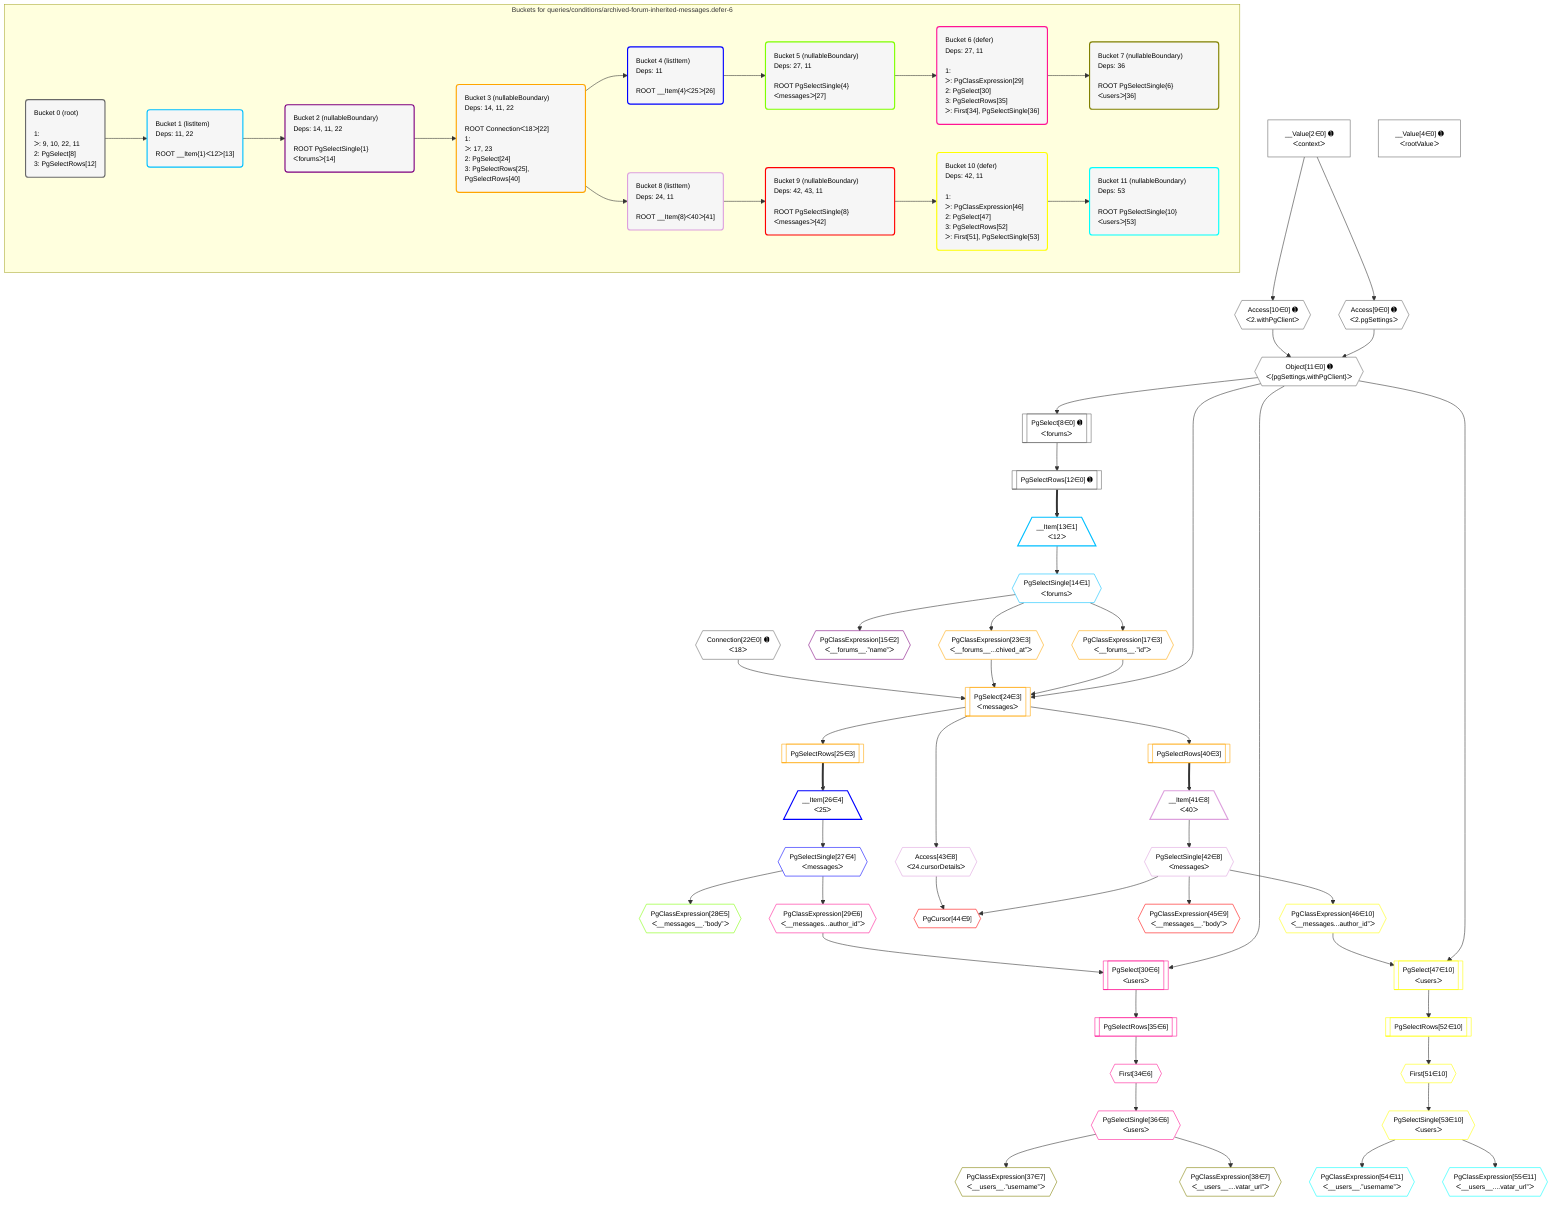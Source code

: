 %%{init: {'themeVariables': { 'fontSize': '12px'}}}%%
graph TD
    classDef path fill:#eee,stroke:#000,color:#000
    classDef plan fill:#fff,stroke-width:1px,color:#000
    classDef itemplan fill:#fff,stroke-width:2px,color:#000
    classDef unbatchedplan fill:#dff,stroke-width:1px,color:#000
    classDef sideeffectplan fill:#fcc,stroke-width:2px,color:#000
    classDef bucket fill:#f6f6f6,color:#000,stroke-width:2px,text-align:left


    %% plan dependencies
    Object11{{"Object[11∈0] ➊<br />ᐸ{pgSettings,withPgClient}ᐳ"}}:::plan
    Access9{{"Access[9∈0] ➊<br />ᐸ2.pgSettingsᐳ"}}:::plan
    Access10{{"Access[10∈0] ➊<br />ᐸ2.withPgClientᐳ"}}:::plan
    Access9 & Access10 --> Object11
    PgSelect8[["PgSelect[8∈0] ➊<br />ᐸforumsᐳ"]]:::plan
    Object11 --> PgSelect8
    __Value2["__Value[2∈0] ➊<br />ᐸcontextᐳ"]:::plan
    __Value2 --> Access9
    __Value2 --> Access10
    PgSelectRows12[["PgSelectRows[12∈0] ➊"]]:::plan
    PgSelect8 --> PgSelectRows12
    __Value4["__Value[4∈0] ➊<br />ᐸrootValueᐳ"]:::plan
    Connection22{{"Connection[22∈0] ➊<br />ᐸ18ᐳ"}}:::plan
    __Item13[/"__Item[13∈1]<br />ᐸ12ᐳ"\]:::itemplan
    PgSelectRows12 ==> __Item13
    PgSelectSingle14{{"PgSelectSingle[14∈1]<br />ᐸforumsᐳ"}}:::plan
    __Item13 --> PgSelectSingle14
    PgClassExpression15{{"PgClassExpression[15∈2]<br />ᐸ__forums__.”name”ᐳ"}}:::plan
    PgSelectSingle14 --> PgClassExpression15
    PgSelect24[["PgSelect[24∈3]<br />ᐸmessagesᐳ"]]:::plan
    PgClassExpression17{{"PgClassExpression[17∈3]<br />ᐸ__forums__.”id”ᐳ"}}:::plan
    PgClassExpression23{{"PgClassExpression[23∈3]<br />ᐸ__forums__...chived_at”ᐳ"}}:::plan
    Object11 & PgClassExpression17 & PgClassExpression23 & Connection22 --> PgSelect24
    PgSelectSingle14 --> PgClassExpression17
    PgSelectSingle14 --> PgClassExpression23
    PgSelectRows25[["PgSelectRows[25∈3]"]]:::plan
    PgSelect24 --> PgSelectRows25
    PgSelectRows40[["PgSelectRows[40∈3]"]]:::plan
    PgSelect24 --> PgSelectRows40
    __Item26[/"__Item[26∈4]<br />ᐸ25ᐳ"\]:::itemplan
    PgSelectRows25 ==> __Item26
    PgSelectSingle27{{"PgSelectSingle[27∈4]<br />ᐸmessagesᐳ"}}:::plan
    __Item26 --> PgSelectSingle27
    PgClassExpression28{{"PgClassExpression[28∈5]<br />ᐸ__messages__.”body”ᐳ"}}:::plan
    PgSelectSingle27 --> PgClassExpression28
    PgSelect30[["PgSelect[30∈6]<br />ᐸusersᐳ"]]:::plan
    PgClassExpression29{{"PgClassExpression[29∈6]<br />ᐸ__messages...author_id”ᐳ"}}:::plan
    Object11 & PgClassExpression29 --> PgSelect30
    PgSelectSingle27 --> PgClassExpression29
    First34{{"First[34∈6]"}}:::plan
    PgSelectRows35[["PgSelectRows[35∈6]"]]:::plan
    PgSelectRows35 --> First34
    PgSelect30 --> PgSelectRows35
    PgSelectSingle36{{"PgSelectSingle[36∈6]<br />ᐸusersᐳ"}}:::plan
    First34 --> PgSelectSingle36
    PgClassExpression37{{"PgClassExpression[37∈7]<br />ᐸ__users__.”username”ᐳ"}}:::plan
    PgSelectSingle36 --> PgClassExpression37
    PgClassExpression38{{"PgClassExpression[38∈7]<br />ᐸ__users__....vatar_url”ᐳ"}}:::plan
    PgSelectSingle36 --> PgClassExpression38
    __Item41[/"__Item[41∈8]<br />ᐸ40ᐳ"\]:::itemplan
    PgSelectRows40 ==> __Item41
    PgSelectSingle42{{"PgSelectSingle[42∈8]<br />ᐸmessagesᐳ"}}:::plan
    __Item41 --> PgSelectSingle42
    Access43{{"Access[43∈8]<br />ᐸ24.cursorDetailsᐳ"}}:::plan
    PgSelect24 --> Access43
    PgCursor44{{"PgCursor[44∈9]"}}:::plan
    PgSelectSingle42 & Access43 --> PgCursor44
    PgClassExpression45{{"PgClassExpression[45∈9]<br />ᐸ__messages__.”body”ᐳ"}}:::plan
    PgSelectSingle42 --> PgClassExpression45
    PgSelect47[["PgSelect[47∈10]<br />ᐸusersᐳ"]]:::plan
    PgClassExpression46{{"PgClassExpression[46∈10]<br />ᐸ__messages...author_id”ᐳ"}}:::plan
    Object11 & PgClassExpression46 --> PgSelect47
    PgSelectSingle42 --> PgClassExpression46
    First51{{"First[51∈10]"}}:::plan
    PgSelectRows52[["PgSelectRows[52∈10]"]]:::plan
    PgSelectRows52 --> First51
    PgSelect47 --> PgSelectRows52
    PgSelectSingle53{{"PgSelectSingle[53∈10]<br />ᐸusersᐳ"}}:::plan
    First51 --> PgSelectSingle53
    PgClassExpression54{{"PgClassExpression[54∈11]<br />ᐸ__users__.”username”ᐳ"}}:::plan
    PgSelectSingle53 --> PgClassExpression54
    PgClassExpression55{{"PgClassExpression[55∈11]<br />ᐸ__users__....vatar_url”ᐳ"}}:::plan
    PgSelectSingle53 --> PgClassExpression55

    %% define steps

    subgraph "Buckets for queries/conditions/archived-forum-inherited-messages.defer-6"
    Bucket0("Bucket 0 (root)<br /><br />1: <br />ᐳ: 9, 10, 22, 11<br />2: PgSelect[8]<br />3: PgSelectRows[12]"):::bucket
    classDef bucket0 stroke:#696969
    class Bucket0,__Value2,__Value4,PgSelect8,Access9,Access10,Object11,PgSelectRows12,Connection22 bucket0
    Bucket1("Bucket 1 (listItem)<br />Deps: 11, 22<br /><br />ROOT __Item{1}ᐸ12ᐳ[13]"):::bucket
    classDef bucket1 stroke:#00bfff
    class Bucket1,__Item13,PgSelectSingle14 bucket1
    Bucket2("Bucket 2 (nullableBoundary)<br />Deps: 14, 11, 22<br /><br />ROOT PgSelectSingle{1}ᐸforumsᐳ[14]"):::bucket
    classDef bucket2 stroke:#7f007f
    class Bucket2,PgClassExpression15 bucket2
    Bucket3("Bucket 3 (nullableBoundary)<br />Deps: 14, 11, 22<br /><br />ROOT Connectionᐸ18ᐳ[22]<br />1: <br />ᐳ: 17, 23<br />2: PgSelect[24]<br />3: PgSelectRows[25], PgSelectRows[40]"):::bucket
    classDef bucket3 stroke:#ffa500
    class Bucket3,PgClassExpression17,PgClassExpression23,PgSelect24,PgSelectRows25,PgSelectRows40 bucket3
    Bucket4("Bucket 4 (listItem)<br />Deps: 11<br /><br />ROOT __Item{4}ᐸ25ᐳ[26]"):::bucket
    classDef bucket4 stroke:#0000ff
    class Bucket4,__Item26,PgSelectSingle27 bucket4
    Bucket5("Bucket 5 (nullableBoundary)<br />Deps: 27, 11<br /><br />ROOT PgSelectSingle{4}ᐸmessagesᐳ[27]"):::bucket
    classDef bucket5 stroke:#7fff00
    class Bucket5,PgClassExpression28 bucket5
    Bucket6("Bucket 6 (defer)<br />Deps: 27, 11<br /><br />1: <br />ᐳ: PgClassExpression[29]<br />2: PgSelect[30]<br />3: PgSelectRows[35]<br />ᐳ: First[34], PgSelectSingle[36]"):::bucket
    classDef bucket6 stroke:#ff1493
    class Bucket6,PgClassExpression29,PgSelect30,First34,PgSelectRows35,PgSelectSingle36 bucket6
    Bucket7("Bucket 7 (nullableBoundary)<br />Deps: 36<br /><br />ROOT PgSelectSingle{6}ᐸusersᐳ[36]"):::bucket
    classDef bucket7 stroke:#808000
    class Bucket7,PgClassExpression37,PgClassExpression38 bucket7
    Bucket8("Bucket 8 (listItem)<br />Deps: 24, 11<br /><br />ROOT __Item{8}ᐸ40ᐳ[41]"):::bucket
    classDef bucket8 stroke:#dda0dd
    class Bucket8,__Item41,PgSelectSingle42,Access43 bucket8
    Bucket9("Bucket 9 (nullableBoundary)<br />Deps: 42, 43, 11<br /><br />ROOT PgSelectSingle{8}ᐸmessagesᐳ[42]"):::bucket
    classDef bucket9 stroke:#ff0000
    class Bucket9,PgCursor44,PgClassExpression45 bucket9
    Bucket10("Bucket 10 (defer)<br />Deps: 42, 11<br /><br />1: <br />ᐳ: PgClassExpression[46]<br />2: PgSelect[47]<br />3: PgSelectRows[52]<br />ᐳ: First[51], PgSelectSingle[53]"):::bucket
    classDef bucket10 stroke:#ffff00
    class Bucket10,PgClassExpression46,PgSelect47,First51,PgSelectRows52,PgSelectSingle53 bucket10
    Bucket11("Bucket 11 (nullableBoundary)<br />Deps: 53<br /><br />ROOT PgSelectSingle{10}ᐸusersᐳ[53]"):::bucket
    classDef bucket11 stroke:#00ffff
    class Bucket11,PgClassExpression54,PgClassExpression55 bucket11
    Bucket0 --> Bucket1
    Bucket1 --> Bucket2
    Bucket2 --> Bucket3
    Bucket3 --> Bucket4 & Bucket8
    Bucket4 --> Bucket5
    Bucket5 --> Bucket6
    Bucket6 --> Bucket7
    Bucket8 --> Bucket9
    Bucket9 --> Bucket10
    Bucket10 --> Bucket11
    end
